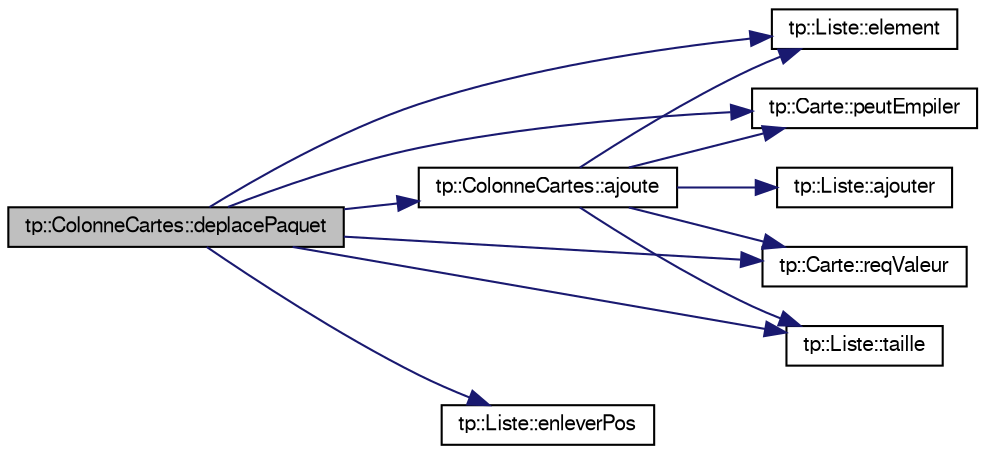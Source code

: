 digraph G
{
  edge [fontname="FreeSans",fontsize="10",labelfontname="FreeSans",labelfontsize="10"];
  node [fontname="FreeSans",fontsize="10",shape=record];
  rankdir="LR";
  Node1 [label="tp::ColonneCartes::deplacePaquet",height=0.2,width=0.4,color="black", fillcolor="grey75", style="filled" fontcolor="black"];
  Node1 -> Node2 [color="midnightblue",fontsize="10",style="solid",fontname="FreeSans"];
  Node2 [label="tp::ColonneCartes::ajoute",height=0.2,width=0.4,color="black", fillcolor="white", style="filled",URL="$classtp_1_1_colonne_cartes.html#aef6472e295c531e17552ad38da57c5a2"];
  Node2 -> Node3 [color="midnightblue",fontsize="10",style="solid",fontname="FreeSans"];
  Node3 [label="tp::Liste::ajouter",height=0.2,width=0.4,color="black", fillcolor="white", style="filled",URL="$classtp_1_1_liste.html#a31eb4dbcd4801fdb7b30b3e25de288bb"];
  Node2 -> Node4 [color="midnightblue",fontsize="10",style="solid",fontname="FreeSans"];
  Node4 [label="tp::Liste::element",height=0.2,width=0.4,color="black", fillcolor="white", style="filled",URL="$classtp_1_1_liste.html#a7a4ba387d5fd3750951c187847676ffb"];
  Node2 -> Node5 [color="midnightblue",fontsize="10",style="solid",fontname="FreeSans"];
  Node5 [label="tp::Carte::peutEmpiler",height=0.2,width=0.4,color="black", fillcolor="white", style="filled",URL="$classtp_1_1_carte.html#a42c9d0771e130773293b6ecc94cc9818"];
  Node2 -> Node6 [color="midnightblue",fontsize="10",style="solid",fontname="FreeSans"];
  Node6 [label="tp::Carte::reqValeur",height=0.2,width=0.4,color="black", fillcolor="white", style="filled",URL="$classtp_1_1_carte.html#a0c09ca9902a59d70cf9becb7cd901051"];
  Node2 -> Node7 [color="midnightblue",fontsize="10",style="solid",fontname="FreeSans"];
  Node7 [label="tp::Liste::taille",height=0.2,width=0.4,color="black", fillcolor="white", style="filled",URL="$classtp_1_1_liste.html#aeeb54dad73348922331642d2971745a0"];
  Node1 -> Node4 [color="midnightblue",fontsize="10",style="solid",fontname="FreeSans"];
  Node1 -> Node8 [color="midnightblue",fontsize="10",style="solid",fontname="FreeSans"];
  Node8 [label="tp::Liste::enleverPos",height=0.2,width=0.4,color="black", fillcolor="white", style="filled",URL="$classtp_1_1_liste.html#a6d29d156f43f026ac9714709a744dfc9"];
  Node1 -> Node5 [color="midnightblue",fontsize="10",style="solid",fontname="FreeSans"];
  Node1 -> Node6 [color="midnightblue",fontsize="10",style="solid",fontname="FreeSans"];
  Node1 -> Node7 [color="midnightblue",fontsize="10",style="solid",fontname="FreeSans"];
}
